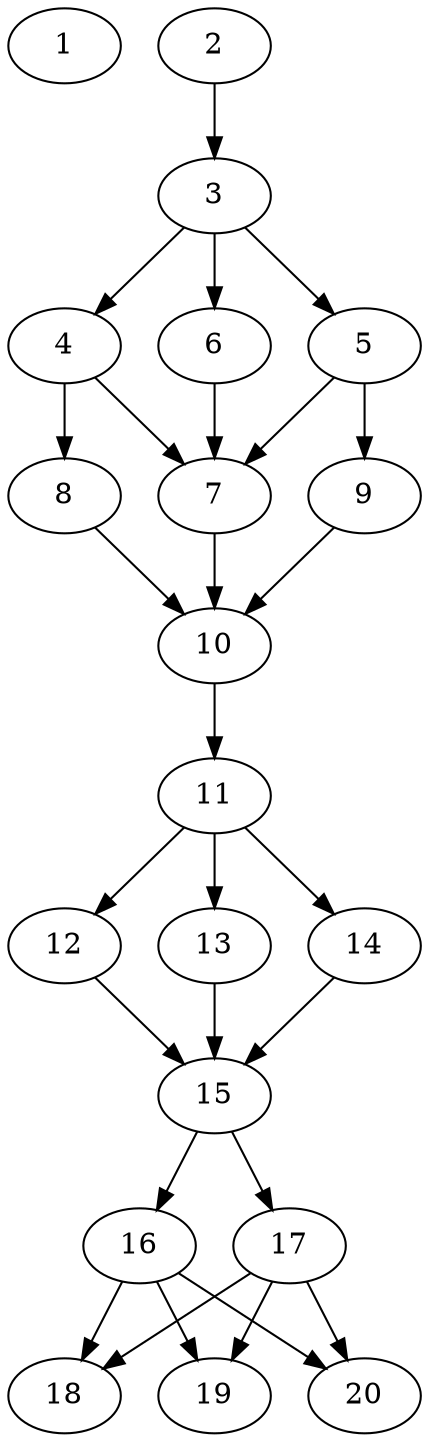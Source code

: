 // DAG automatically generated by daggen at Sat Jul 27 15:36:52 2019
// ./daggen --dot -n 20 --ccr 0.3 --fat 0.4 --regular 0.5 --density 0.8 --mindata 5242880 --maxdata 52428800 
digraph G {
  1 [size="129252693", alpha="0.15", expect_size="38775808"] 
  2 [size="164686507", alpha="0.16", expect_size="49405952"] 
  2 -> 3 [size ="49405952"]
  3 [size="141264213", alpha="0.03", expect_size="42379264"] 
  3 -> 4 [size ="42379264"]
  3 -> 5 [size ="42379264"]
  3 -> 6 [size ="42379264"]
  4 [size="150814720", alpha="0.16", expect_size="45244416"] 
  4 -> 7 [size ="45244416"]
  4 -> 8 [size ="45244416"]
  5 [size="106854400", alpha="0.11", expect_size="32056320"] 
  5 -> 7 [size ="32056320"]
  5 -> 9 [size ="32056320"]
  6 [size="48042667", alpha="0.09", expect_size="14412800"] 
  6 -> 7 [size ="14412800"]
  7 [size="161181013", alpha="0.11", expect_size="48354304"] 
  7 -> 10 [size ="48354304"]
  8 [size="43403947", alpha="0.08", expect_size="13021184"] 
  8 -> 10 [size ="13021184"]
  9 [size="161256107", alpha="0.09", expect_size="48376832"] 
  9 -> 10 [size ="48376832"]
  10 [size="128887467", alpha="0.14", expect_size="38666240"] 
  10 -> 11 [size ="38666240"]
  11 [size="93204480", alpha="0.13", expect_size="27961344"] 
  11 -> 12 [size ="27961344"]
  11 -> 13 [size ="27961344"]
  11 -> 14 [size ="27961344"]
  12 [size="56630613", alpha="0.09", expect_size="16989184"] 
  12 -> 15 [size ="16989184"]
  13 [size="25698987", alpha="0.15", expect_size="7709696"] 
  13 -> 15 [size ="7709696"]
  14 [size="52203520", alpha="0.16", expect_size="15661056"] 
  14 -> 15 [size ="15661056"]
  15 [size="20794027", alpha="0.04", expect_size="6238208"] 
  15 -> 16 [size ="6238208"]
  15 -> 17 [size ="6238208"]
  16 [size="110394027", alpha="0.06", expect_size="33118208"] 
  16 -> 18 [size ="33118208"]
  16 -> 19 [size ="33118208"]
  16 -> 20 [size ="33118208"]
  17 [size="26589867", alpha="0.01", expect_size="7976960"] 
  17 -> 18 [size ="7976960"]
  17 -> 19 [size ="7976960"]
  17 -> 20 [size ="7976960"]
  18 [size="115541333", alpha="0.18", expect_size="34662400"] 
  19 [size="18513920", alpha="0.16", expect_size="5554176"] 
  20 [size="90415787", alpha="0.17", expect_size="27124736"] 
}
